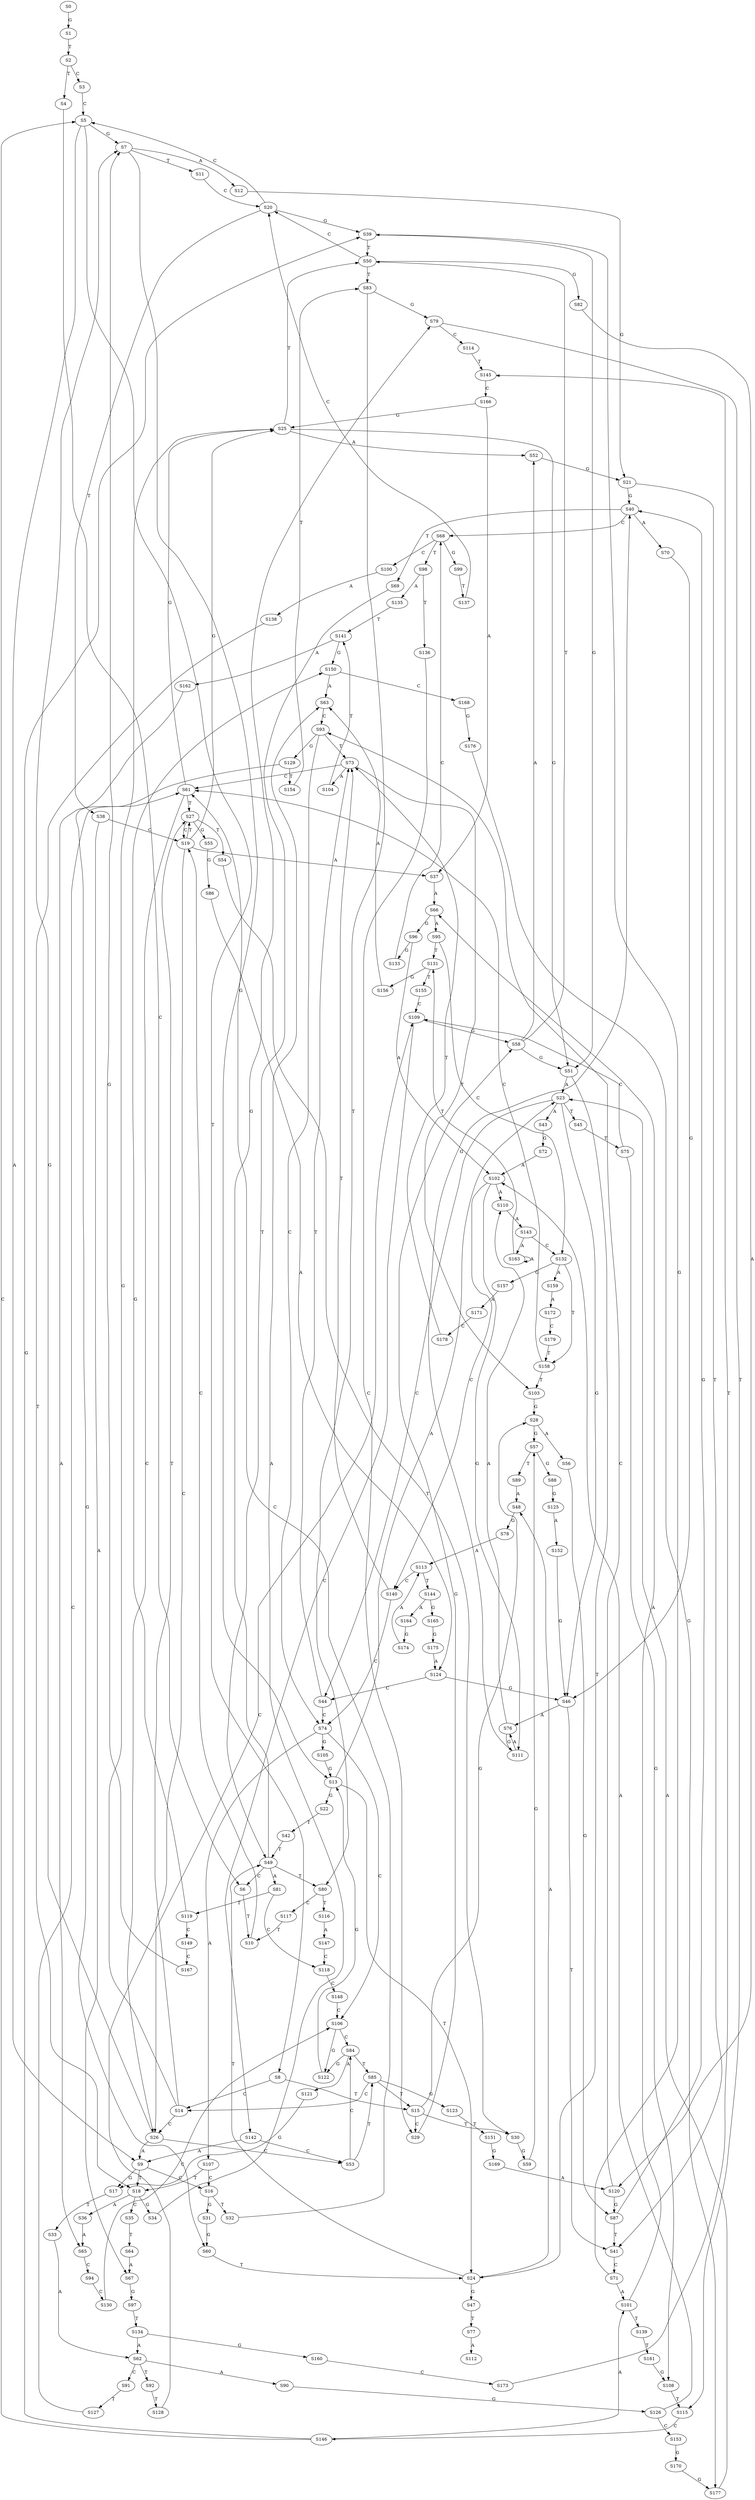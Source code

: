 strict digraph  {
	S0 -> S1 [ label = G ];
	S1 -> S2 [ label = T ];
	S2 -> S3 [ label = C ];
	S2 -> S4 [ label = T ];
	S3 -> S5 [ label = C ];
	S4 -> S6 [ label = C ];
	S5 -> S7 [ label = G ];
	S5 -> S8 [ label = T ];
	S5 -> S9 [ label = A ];
	S6 -> S10 [ label = T ];
	S7 -> S11 [ label = T ];
	S7 -> S12 [ label = A ];
	S7 -> S13 [ label = G ];
	S8 -> S14 [ label = C ];
	S8 -> S15 [ label = T ];
	S9 -> S16 [ label = C ];
	S9 -> S17 [ label = G ];
	S9 -> S18 [ label = T ];
	S10 -> S19 [ label = C ];
	S11 -> S20 [ label = C ];
	S12 -> S21 [ label = G ];
	S13 -> S22 [ label = G ];
	S13 -> S23 [ label = A ];
	S13 -> S24 [ label = T ];
	S14 -> S25 [ label = G ];
	S14 -> S26 [ label = C ];
	S14 -> S27 [ label = T ];
	S15 -> S28 [ label = G ];
	S15 -> S29 [ label = C ];
	S15 -> S30 [ label = T ];
	S16 -> S31 [ label = G ];
	S16 -> S32 [ label = T ];
	S17 -> S33 [ label = T ];
	S18 -> S34 [ label = G ];
	S18 -> S35 [ label = C ];
	S18 -> S36 [ label = A ];
	S19 -> S27 [ label = T ];
	S19 -> S25 [ label = G ];
	S19 -> S37 [ label = A ];
	S19 -> S26 [ label = C ];
	S20 -> S38 [ label = T ];
	S20 -> S39 [ label = G ];
	S20 -> S5 [ label = C ];
	S21 -> S40 [ label = G ];
	S21 -> S41 [ label = T ];
	S22 -> S42 [ label = T ];
	S23 -> S43 [ label = A ];
	S23 -> S44 [ label = C ];
	S23 -> S45 [ label = T ];
	S23 -> S46 [ label = G ];
	S24 -> S47 [ label = G ];
	S24 -> S48 [ label = A ];
	S24 -> S49 [ label = T ];
	S25 -> S50 [ label = T ];
	S25 -> S51 [ label = G ];
	S25 -> S52 [ label = A ];
	S26 -> S7 [ label = G ];
	S26 -> S53 [ label = C ];
	S26 -> S9 [ label = A ];
	S27 -> S54 [ label = T ];
	S27 -> S19 [ label = C ];
	S27 -> S55 [ label = G ];
	S28 -> S56 [ label = A ];
	S28 -> S57 [ label = G ];
	S29 -> S58 [ label = G ];
	S30 -> S59 [ label = G ];
	S31 -> S60 [ label = G ];
	S32 -> S61 [ label = C ];
	S33 -> S62 [ label = A ];
	S34 -> S63 [ label = A ];
	S35 -> S64 [ label = T ];
	S36 -> S65 [ label = A ];
	S37 -> S66 [ label = A ];
	S38 -> S67 [ label = A ];
	S38 -> S19 [ label = C ];
	S39 -> S51 [ label = G ];
	S39 -> S50 [ label = T ];
	S40 -> S68 [ label = C ];
	S40 -> S69 [ label = T ];
	S40 -> S70 [ label = A ];
	S41 -> S71 [ label = C ];
	S42 -> S49 [ label = T ];
	S43 -> S72 [ label = G ];
	S44 -> S73 [ label = T ];
	S44 -> S74 [ label = C ];
	S45 -> S75 [ label = T ];
	S46 -> S76 [ label = A ];
	S46 -> S41 [ label = T ];
	S47 -> S77 [ label = T ];
	S48 -> S78 [ label = G ];
	S49 -> S79 [ label = G ];
	S49 -> S80 [ label = T ];
	S49 -> S81 [ label = A ];
	S49 -> S6 [ label = C ];
	S50 -> S82 [ label = G ];
	S50 -> S20 [ label = C ];
	S50 -> S83 [ label = T ];
	S51 -> S24 [ label = T ];
	S51 -> S23 [ label = A ];
	S52 -> S21 [ label = G ];
	S53 -> S84 [ label = C ];
	S53 -> S85 [ label = T ];
	S54 -> S30 [ label = T ];
	S55 -> S86 [ label = G ];
	S56 -> S87 [ label = G ];
	S57 -> S88 [ label = G ];
	S57 -> S89 [ label = T ];
	S58 -> S50 [ label = T ];
	S58 -> S52 [ label = A ];
	S58 -> S51 [ label = G ];
	S59 -> S57 [ label = G ];
	S60 -> S24 [ label = T ];
	S61 -> S27 [ label = T ];
	S61 -> S26 [ label = C ];
	S61 -> S25 [ label = G ];
	S62 -> S90 [ label = A ];
	S62 -> S91 [ label = C ];
	S62 -> S92 [ label = T ];
	S63 -> S93 [ label = C ];
	S64 -> S67 [ label = A ];
	S65 -> S94 [ label = C ];
	S66 -> S95 [ label = A ];
	S66 -> S96 [ label = G ];
	S67 -> S97 [ label = G ];
	S68 -> S98 [ label = T ];
	S68 -> S99 [ label = G ];
	S68 -> S100 [ label = C ];
	S69 -> S49 [ label = T ];
	S70 -> S46 [ label = G ];
	S71 -> S101 [ label = A ];
	S71 -> S39 [ label = G ];
	S72 -> S102 [ label = A ];
	S73 -> S103 [ label = T ];
	S73 -> S61 [ label = C ];
	S73 -> S104 [ label = A ];
	S74 -> S105 [ label = G ];
	S74 -> S106 [ label = C ];
	S74 -> S107 [ label = A ];
	S75 -> S108 [ label = G ];
	S75 -> S109 [ label = C ];
	S76 -> S110 [ label = A ];
	S76 -> S111 [ label = G ];
	S77 -> S112 [ label = A ];
	S78 -> S113 [ label = A ];
	S79 -> S114 [ label = C ];
	S79 -> S115 [ label = T ];
	S80 -> S116 [ label = T ];
	S80 -> S117 [ label = C ];
	S81 -> S118 [ label = C ];
	S81 -> S119 [ label = T ];
	S82 -> S120 [ label = A ];
	S83 -> S79 [ label = G ];
	S83 -> S80 [ label = T ];
	S84 -> S85 [ label = T ];
	S84 -> S121 [ label = A ];
	S84 -> S122 [ label = G ];
	S85 -> S14 [ label = C ];
	S85 -> S15 [ label = T ];
	S85 -> S123 [ label = G ];
	S86 -> S124 [ label = A ];
	S87 -> S41 [ label = T ];
	S87 -> S40 [ label = G ];
	S88 -> S125 [ label = G ];
	S89 -> S48 [ label = A ];
	S90 -> S126 [ label = G ];
	S91 -> S127 [ label = T ];
	S92 -> S128 [ label = T ];
	S93 -> S129 [ label = G ];
	S93 -> S74 [ label = C ];
	S93 -> S73 [ label = T ];
	S94 -> S130 [ label = C ];
	S95 -> S131 [ label = T ];
	S95 -> S132 [ label = C ];
	S96 -> S133 [ label = G ];
	S96 -> S102 [ label = A ];
	S97 -> S134 [ label = T ];
	S98 -> S135 [ label = A ];
	S98 -> S136 [ label = T ];
	S99 -> S137 [ label = T ];
	S100 -> S138 [ label = A ];
	S101 -> S139 [ label = T ];
	S101 -> S66 [ label = A ];
	S102 -> S111 [ label = G ];
	S102 -> S140 [ label = C ];
	S102 -> S110 [ label = A ];
	S103 -> S28 [ label = G ];
	S104 -> S141 [ label = T ];
	S105 -> S13 [ label = G ];
	S106 -> S84 [ label = C ];
	S106 -> S122 [ label = G ];
	S107 -> S18 [ label = T ];
	S107 -> S16 [ label = C ];
	S108 -> S115 [ label = T ];
	S109 -> S142 [ label = C ];
	S109 -> S58 [ label = G ];
	S110 -> S143 [ label = A ];
	S111 -> S76 [ label = A ];
	S111 -> S40 [ label = G ];
	S113 -> S140 [ label = C ];
	S113 -> S144 [ label = T ];
	S114 -> S145 [ label = T ];
	S115 -> S146 [ label = C ];
	S116 -> S147 [ label = A ];
	S117 -> S10 [ label = T ];
	S118 -> S148 [ label = C ];
	S119 -> S149 [ label = C ];
	S119 -> S150 [ label = G ];
	S120 -> S93 [ label = C ];
	S120 -> S87 [ label = G ];
	S121 -> S17 [ label = G ];
	S122 -> S13 [ label = G ];
	S123 -> S151 [ label = T ];
	S124 -> S44 [ label = C ];
	S124 -> S46 [ label = G ];
	S125 -> S152 [ label = A ];
	S126 -> S102 [ label = A ];
	S126 -> S153 [ label = C ];
	S127 -> S61 [ label = C ];
	S128 -> S109 [ label = C ];
	S129 -> S154 [ label = T ];
	S129 -> S60 [ label = G ];
	S130 -> S106 [ label = C ];
	S131 -> S155 [ label = T ];
	S131 -> S156 [ label = G ];
	S132 -> S157 [ label = G ];
	S132 -> S158 [ label = T ];
	S132 -> S159 [ label = A ];
	S133 -> S68 [ label = C ];
	S134 -> S160 [ label = G ];
	S134 -> S62 [ label = A ];
	S135 -> S141 [ label = T ];
	S136 -> S29 [ label = C ];
	S137 -> S20 [ label = C ];
	S138 -> S18 [ label = T ];
	S139 -> S161 [ label = T ];
	S140 -> S74 [ label = C ];
	S140 -> S73 [ label = T ];
	S141 -> S162 [ label = A ];
	S141 -> S150 [ label = G ];
	S142 -> S9 [ label = A ];
	S142 -> S53 [ label = C ];
	S143 -> S132 [ label = C ];
	S143 -> S163 [ label = A ];
	S144 -> S164 [ label = A ];
	S144 -> S165 [ label = G ];
	S145 -> S166 [ label = C ];
	S146 -> S5 [ label = C ];
	S146 -> S101 [ label = A ];
	S146 -> S39 [ label = G ];
	S147 -> S118 [ label = C ];
	S148 -> S106 [ label = C ];
	S149 -> S167 [ label = C ];
	S150 -> S63 [ label = A ];
	S150 -> S168 [ label = C ];
	S151 -> S169 [ label = G ];
	S152 -> S46 [ label = G ];
	S153 -> S170 [ label = G ];
	S154 -> S83 [ label = T ];
	S155 -> S109 [ label = C ];
	S156 -> S63 [ label = A ];
	S157 -> S171 [ label = A ];
	S158 -> S61 [ label = C ];
	S158 -> S103 [ label = T ];
	S159 -> S172 [ label = A ];
	S160 -> S173 [ label = C ];
	S161 -> S108 [ label = G ];
	S162 -> S65 [ label = A ];
	S163 -> S131 [ label = T ];
	S163 -> S163 [ label = A ];
	S164 -> S174 [ label = G ];
	S165 -> S175 [ label = G ];
	S166 -> S37 [ label = A ];
	S166 -> S25 [ label = G ];
	S167 -> S7 [ label = G ];
	S168 -> S176 [ label = G ];
	S169 -> S120 [ label = A ];
	S170 -> S177 [ label = G ];
	S171 -> S178 [ label = C ];
	S172 -> S179 [ label = C ];
	S173 -> S145 [ label = T ];
	S174 -> S113 [ label = A ];
	S175 -> S124 [ label = A ];
	S176 -> S177 [ label = G ];
	S177 -> S23 [ label = A ];
	S178 -> S73 [ label = T ];
	S179 -> S158 [ label = T ];
}
